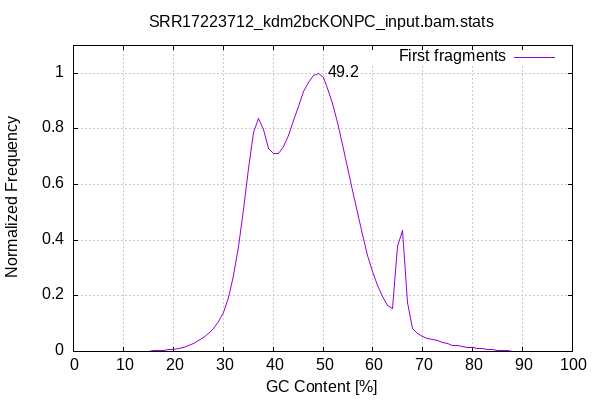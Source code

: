 
            set terminal png size 600,400 truecolor
            set output "SRR17223712_kdm2bcKONPC_input_stats/gc-content.png"
            set grid xtics ytics y2tics back lc rgb "#cccccc"
            set title "SRR17223712_kdm2bcKONPC_input.bam.stats" noenhanced
            set ylabel "Normalized Frequency"
            set xlabel "GC Content [%]"
            set yrange [0:1.1]
            set label sprintf("%.1f",49.25) at 49.25,1 front offset 1,0
            plot '-' smooth csplines with lines lc 1 title 'First fragments' 
        0	0.000017
1	0.000016
2	0.000009
3	0.000028
4	0.000016
5	0.000042
6	0.000068
7	0.000090
8	0.000133
9	0.000161
10	0.000236
11	0.000348
12	0.000539
13	0.000767
14	0.001109
15	0.001494
16	0.002032
17	0.002935
18	0.004033
19	0.005798
20	0.007806
21	0.010775
22	0.015324
23	0.020642
24	0.028028
25	0.038238
26	0.049301
27	0.063674
28	0.082055
29	0.107020
30	0.141096
31	0.194121
32	0.273862
33	0.377575
34	0.510822
35	0.657382
36	0.788791
37	0.836776
38	0.798349
39	0.728024
40	0.713233
41	0.710400
42	0.735333
43	0.778123
44	0.830764
45	0.882085
46	0.933971
47	0.968706
48	0.990778
49	1.000000
50	0.984392
51	0.945720
52	0.891019
53	0.821547
54	0.744392
55	0.661554
56	0.579837
57	0.498146
58	0.419678
59	0.346124
60	0.288061
61	0.236139
62	0.198064
63	0.166352
64	0.152935
65	0.378322
66	0.436663
67	0.174408
68	0.083964
69	0.063422
70	0.053200
71	0.046517
72	0.041701
73	0.037982
74	0.033043
75	0.027588
76	0.022930
77	0.020029
78	0.017363
79	0.015175
80	0.013135
81	0.011051
82	0.009351
83	0.007551
84	0.005972
85	0.004674
86	0.003622
87	0.002635
88	0.001751
89	0.001209
90	0.000726
91	0.000442
92	0.000275
93	0.000187
94	0.000141
95	0.000113
96	0.000091
97	0.000190
98	0.000526
99	0.000159
end
